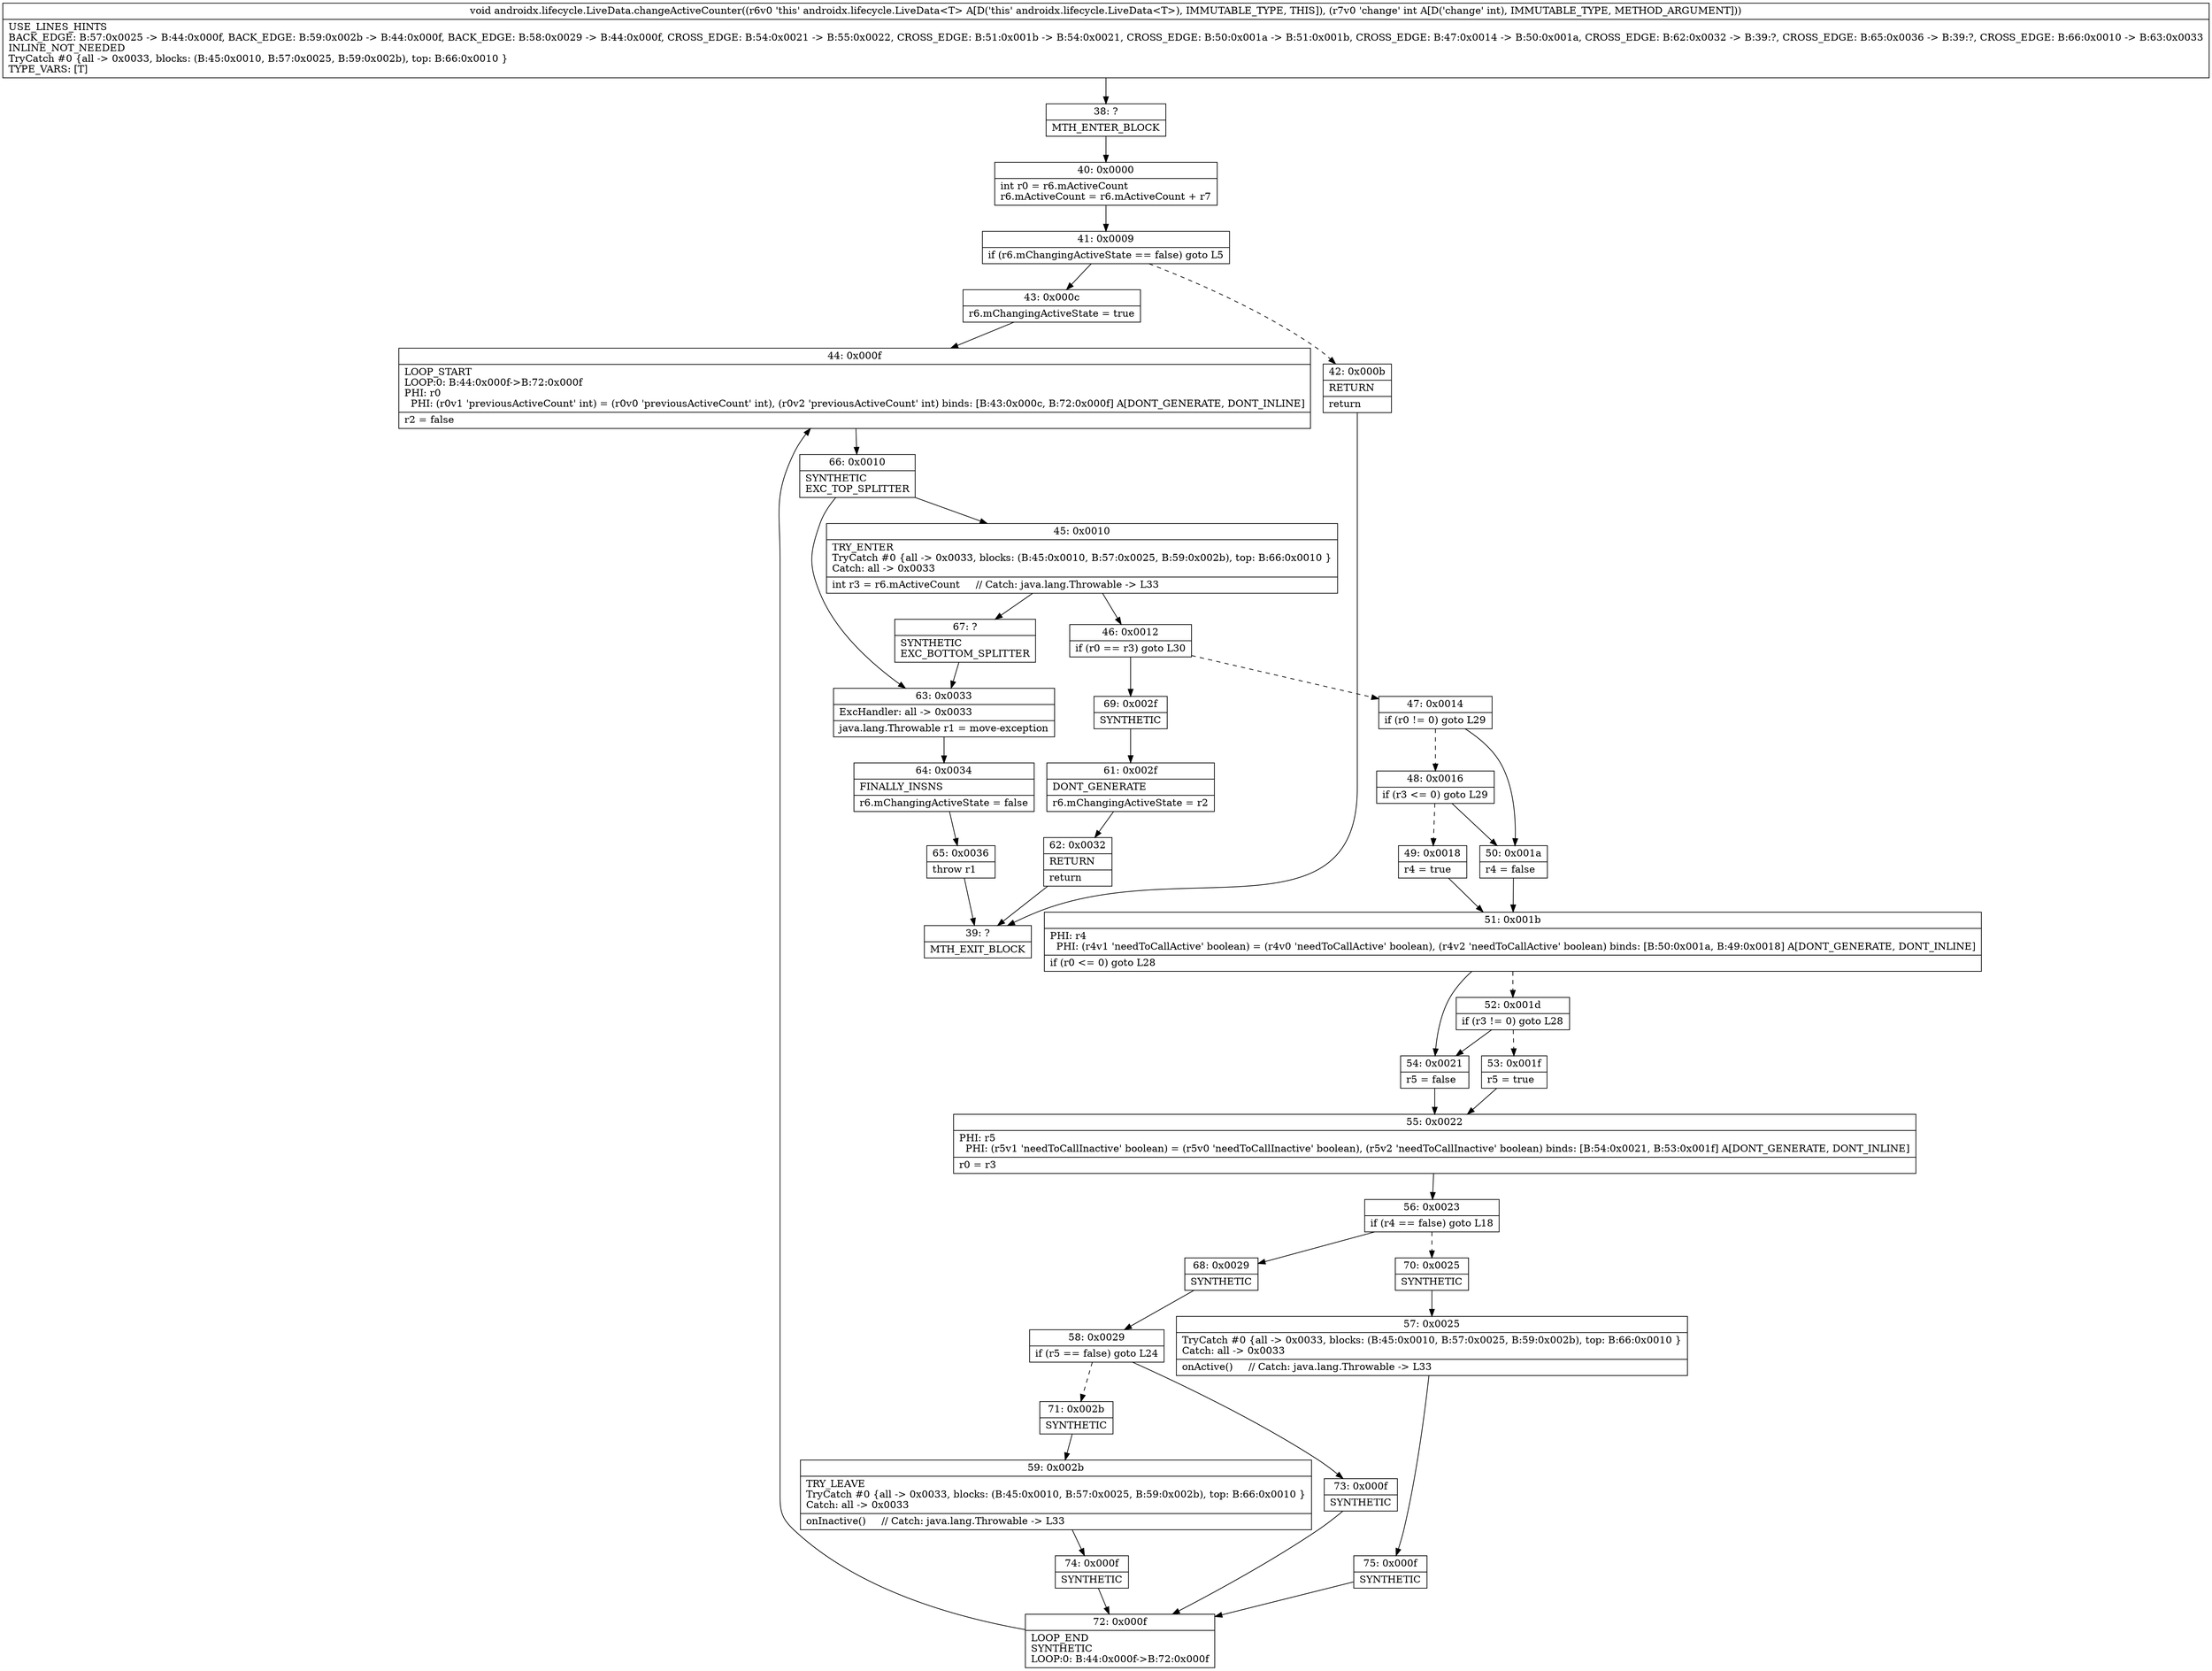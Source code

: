 digraph "CFG forandroidx.lifecycle.LiveData.changeActiveCounter(I)V" {
Node_38 [shape=record,label="{38\:\ ?|MTH_ENTER_BLOCK\l}"];
Node_40 [shape=record,label="{40\:\ 0x0000|int r0 = r6.mActiveCount\lr6.mActiveCount = r6.mActiveCount + r7\l}"];
Node_41 [shape=record,label="{41\:\ 0x0009|if (r6.mChangingActiveState == false) goto L5\l}"];
Node_42 [shape=record,label="{42\:\ 0x000b|RETURN\l|return\l}"];
Node_39 [shape=record,label="{39\:\ ?|MTH_EXIT_BLOCK\l}"];
Node_43 [shape=record,label="{43\:\ 0x000c|r6.mChangingActiveState = true\l}"];
Node_44 [shape=record,label="{44\:\ 0x000f|LOOP_START\lLOOP:0: B:44:0x000f\-\>B:72:0x000f\lPHI: r0 \l  PHI: (r0v1 'previousActiveCount' int) = (r0v0 'previousActiveCount' int), (r0v2 'previousActiveCount' int) binds: [B:43:0x000c, B:72:0x000f] A[DONT_GENERATE, DONT_INLINE]\l|r2 = false\l}"];
Node_66 [shape=record,label="{66\:\ 0x0010|SYNTHETIC\lEXC_TOP_SPLITTER\l}"];
Node_45 [shape=record,label="{45\:\ 0x0010|TRY_ENTER\lTryCatch #0 \{all \-\> 0x0033, blocks: (B:45:0x0010, B:57:0x0025, B:59:0x002b), top: B:66:0x0010 \}\lCatch: all \-\> 0x0033\l|int r3 = r6.mActiveCount     \/\/ Catch: java.lang.Throwable \-\> L33\l}"];
Node_46 [shape=record,label="{46\:\ 0x0012|if (r0 == r3) goto L30\l}"];
Node_47 [shape=record,label="{47\:\ 0x0014|if (r0 != 0) goto L29\l}"];
Node_48 [shape=record,label="{48\:\ 0x0016|if (r3 \<= 0) goto L29\l}"];
Node_49 [shape=record,label="{49\:\ 0x0018|r4 = true\l}"];
Node_51 [shape=record,label="{51\:\ 0x001b|PHI: r4 \l  PHI: (r4v1 'needToCallActive' boolean) = (r4v0 'needToCallActive' boolean), (r4v2 'needToCallActive' boolean) binds: [B:50:0x001a, B:49:0x0018] A[DONT_GENERATE, DONT_INLINE]\l|if (r0 \<= 0) goto L28\l}"];
Node_52 [shape=record,label="{52\:\ 0x001d|if (r3 != 0) goto L28\l}"];
Node_53 [shape=record,label="{53\:\ 0x001f|r5 = true\l}"];
Node_55 [shape=record,label="{55\:\ 0x0022|PHI: r5 \l  PHI: (r5v1 'needToCallInactive' boolean) = (r5v0 'needToCallInactive' boolean), (r5v2 'needToCallInactive' boolean) binds: [B:54:0x0021, B:53:0x001f] A[DONT_GENERATE, DONT_INLINE]\l|r0 = r3\l}"];
Node_56 [shape=record,label="{56\:\ 0x0023|if (r4 == false) goto L18\l}"];
Node_68 [shape=record,label="{68\:\ 0x0029|SYNTHETIC\l}"];
Node_58 [shape=record,label="{58\:\ 0x0029|if (r5 == false) goto L24\l}"];
Node_71 [shape=record,label="{71\:\ 0x002b|SYNTHETIC\l}"];
Node_59 [shape=record,label="{59\:\ 0x002b|TRY_LEAVE\lTryCatch #0 \{all \-\> 0x0033, blocks: (B:45:0x0010, B:57:0x0025, B:59:0x002b), top: B:66:0x0010 \}\lCatch: all \-\> 0x0033\l|onInactive()     \/\/ Catch: java.lang.Throwable \-\> L33\l}"];
Node_74 [shape=record,label="{74\:\ 0x000f|SYNTHETIC\l}"];
Node_72 [shape=record,label="{72\:\ 0x000f|LOOP_END\lSYNTHETIC\lLOOP:0: B:44:0x000f\-\>B:72:0x000f\l}"];
Node_73 [shape=record,label="{73\:\ 0x000f|SYNTHETIC\l}"];
Node_70 [shape=record,label="{70\:\ 0x0025|SYNTHETIC\l}"];
Node_57 [shape=record,label="{57\:\ 0x0025|TryCatch #0 \{all \-\> 0x0033, blocks: (B:45:0x0010, B:57:0x0025, B:59:0x002b), top: B:66:0x0010 \}\lCatch: all \-\> 0x0033\l|onActive()     \/\/ Catch: java.lang.Throwable \-\> L33\l}"];
Node_75 [shape=record,label="{75\:\ 0x000f|SYNTHETIC\l}"];
Node_54 [shape=record,label="{54\:\ 0x0021|r5 = false\l}"];
Node_50 [shape=record,label="{50\:\ 0x001a|r4 = false\l}"];
Node_69 [shape=record,label="{69\:\ 0x002f|SYNTHETIC\l}"];
Node_61 [shape=record,label="{61\:\ 0x002f|DONT_GENERATE\l|r6.mChangingActiveState = r2\l}"];
Node_62 [shape=record,label="{62\:\ 0x0032|RETURN\l|return\l}"];
Node_67 [shape=record,label="{67\:\ ?|SYNTHETIC\lEXC_BOTTOM_SPLITTER\l}"];
Node_63 [shape=record,label="{63\:\ 0x0033|ExcHandler: all \-\> 0x0033\l|java.lang.Throwable r1 = move\-exception\l}"];
Node_64 [shape=record,label="{64\:\ 0x0034|FINALLY_INSNS\l|r6.mChangingActiveState = false\l}"];
Node_65 [shape=record,label="{65\:\ 0x0036|throw r1\l}"];
MethodNode[shape=record,label="{void androidx.lifecycle.LiveData.changeActiveCounter((r6v0 'this' androidx.lifecycle.LiveData\<T\> A[D('this' androidx.lifecycle.LiveData\<T\>), IMMUTABLE_TYPE, THIS]), (r7v0 'change' int A[D('change' int), IMMUTABLE_TYPE, METHOD_ARGUMENT]))  | USE_LINES_HINTS\lBACK_EDGE: B:57:0x0025 \-\> B:44:0x000f, BACK_EDGE: B:59:0x002b \-\> B:44:0x000f, BACK_EDGE: B:58:0x0029 \-\> B:44:0x000f, CROSS_EDGE: B:54:0x0021 \-\> B:55:0x0022, CROSS_EDGE: B:51:0x001b \-\> B:54:0x0021, CROSS_EDGE: B:50:0x001a \-\> B:51:0x001b, CROSS_EDGE: B:47:0x0014 \-\> B:50:0x001a, CROSS_EDGE: B:62:0x0032 \-\> B:39:?, CROSS_EDGE: B:65:0x0036 \-\> B:39:?, CROSS_EDGE: B:66:0x0010 \-\> B:63:0x0033\lINLINE_NOT_NEEDED\lTryCatch #0 \{all \-\> 0x0033, blocks: (B:45:0x0010, B:57:0x0025, B:59:0x002b), top: B:66:0x0010 \}\lTYPE_VARS: [T]\l}"];
MethodNode -> Node_38;Node_38 -> Node_40;
Node_40 -> Node_41;
Node_41 -> Node_42[style=dashed];
Node_41 -> Node_43;
Node_42 -> Node_39;
Node_43 -> Node_44;
Node_44 -> Node_66;
Node_66 -> Node_45;
Node_66 -> Node_63;
Node_45 -> Node_46;
Node_45 -> Node_67;
Node_46 -> Node_47[style=dashed];
Node_46 -> Node_69;
Node_47 -> Node_48[style=dashed];
Node_47 -> Node_50;
Node_48 -> Node_49[style=dashed];
Node_48 -> Node_50;
Node_49 -> Node_51;
Node_51 -> Node_52[style=dashed];
Node_51 -> Node_54;
Node_52 -> Node_53[style=dashed];
Node_52 -> Node_54;
Node_53 -> Node_55;
Node_55 -> Node_56;
Node_56 -> Node_68;
Node_56 -> Node_70[style=dashed];
Node_68 -> Node_58;
Node_58 -> Node_71[style=dashed];
Node_58 -> Node_73;
Node_71 -> Node_59;
Node_59 -> Node_74;
Node_74 -> Node_72;
Node_72 -> Node_44;
Node_73 -> Node_72;
Node_70 -> Node_57;
Node_57 -> Node_75;
Node_75 -> Node_72;
Node_54 -> Node_55;
Node_50 -> Node_51;
Node_69 -> Node_61;
Node_61 -> Node_62;
Node_62 -> Node_39;
Node_67 -> Node_63;
Node_63 -> Node_64;
Node_64 -> Node_65;
Node_65 -> Node_39;
}


